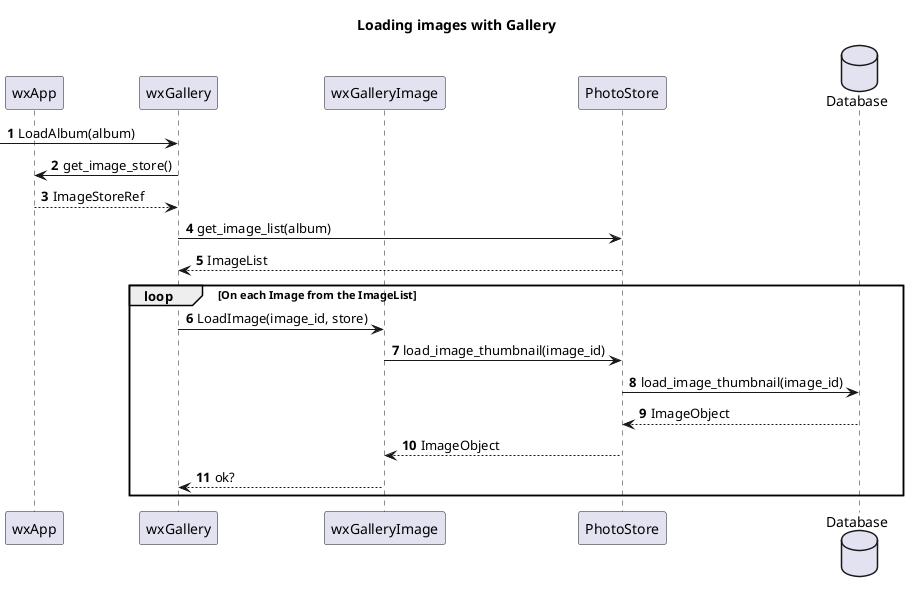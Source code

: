 @startuml
'https://plantuml.com/sequence-diagram

title Loading images with Gallery
participant     wxApp as app
participant     wxGallery as gallery
participant     wxGalleryImage as image
participant     PhotoStore as store
database        Database as db

autonumber

-> gallery : LoadAlbum(album)
gallery -> app : get_image_store()
app --> gallery : ImageStoreRef
gallery -> store : get_image_list(album)
store --> gallery : ImageList

loop On each Image from the ImageList
    gallery -> image : LoadImage(image_id, store)
    image -> store : load_image_thumbnail(image_id)
    store -> db : load_image_thumbnail(image_id)
    db --> store : ImageObject
    store --> image : ImageObject
    image --> gallery : ok?
end

@enduml